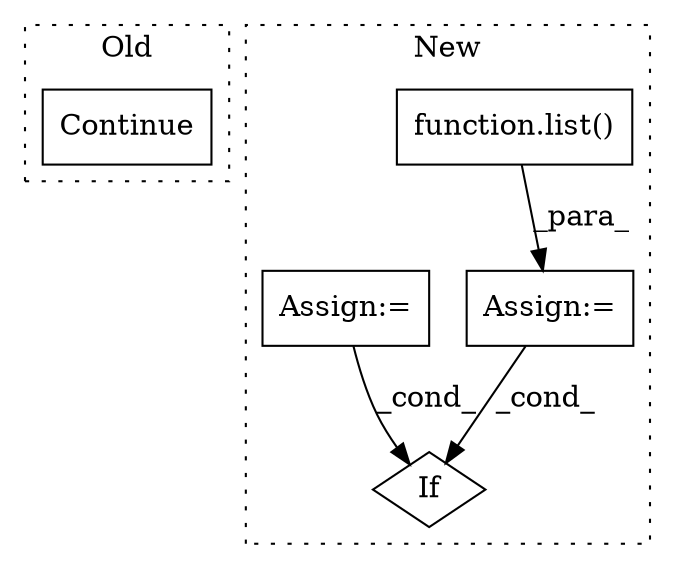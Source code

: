 digraph G {
subgraph cluster0 {
1 [label="Continue" a="43" s="2456" l="8" shape="box"];
label = "Old";
style="dotted";
}
subgraph cluster1 {
2 [label="function.list()" a="75" s="1945,2031" l="5,1" shape="box"];
3 [label="Assign:=" a="68" s="1942" l="3" shape="box"];
4 [label="If" a="96" s="2243" l="3" shape="diamond"];
5 [label="Assign:=" a="68" s="2060" l="3" shape="box"];
label = "New";
style="dotted";
}
2 -> 3 [label="_para_"];
3 -> 4 [label="_cond_"];
5 -> 4 [label="_cond_"];
}